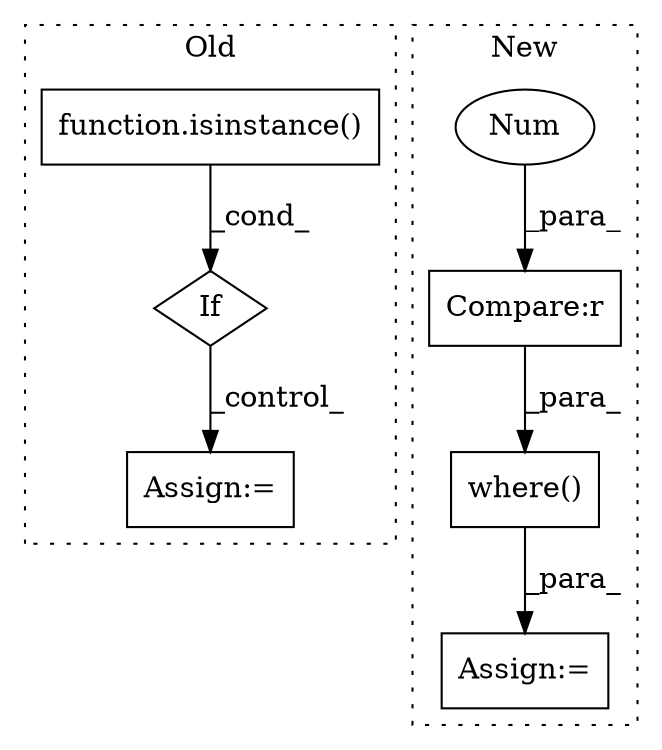 digraph G {
subgraph cluster0 {
1 [label="function.isinstance()" a="75" s="24478,24498" l="11,1" shape="box"];
3 [label="If" a="96" s="24475" l="3" shape="diamond"];
7 [label="Assign:=" a="68" s="24516" l="3" shape="box"];
label = "Old";
style="dotted";
}
subgraph cluster1 {
2 [label="where()" a="75" s="25982,26102" l="29,14" shape="box"];
4 [label="Compare:r" a="40" s="26011" l="18" shape="box"];
5 [label="Num" a="76" s="26027" l="2" shape="ellipse"];
6 [label="Assign:=" a="68" s="25979" l="3" shape="box"];
label = "New";
style="dotted";
}
1 -> 3 [label="_cond_"];
2 -> 6 [label="_para_"];
3 -> 7 [label="_control_"];
4 -> 2 [label="_para_"];
5 -> 4 [label="_para_"];
}